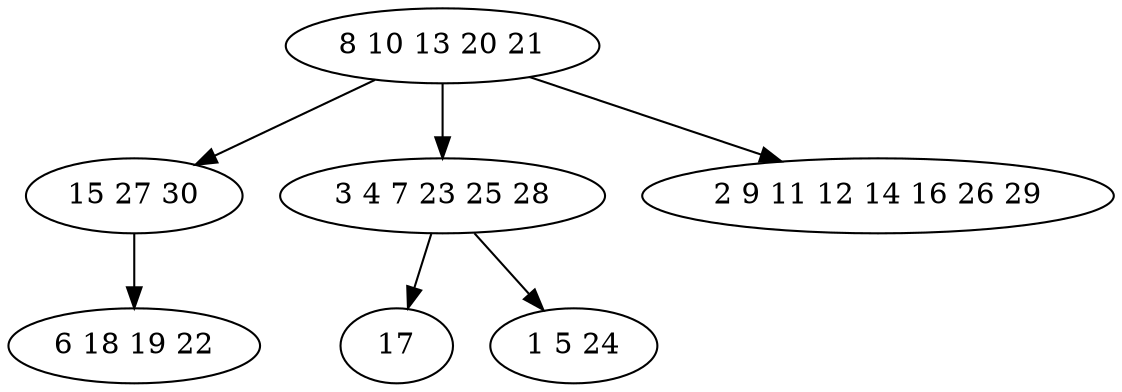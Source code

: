 digraph true_tree {
	"0" -> "1"
	"0" -> "2"
	"1" -> "3"
	"0" -> "4"
	"2" -> "5"
	"2" -> "6"
	"0" [label="8 10 13 20 21"];
	"1" [label="15 27 30"];
	"2" [label="3 4 7 23 25 28"];
	"3" [label="6 18 19 22"];
	"4" [label="2 9 11 12 14 16 26 29"];
	"5" [label="17"];
	"6" [label="1 5 24"];
}
